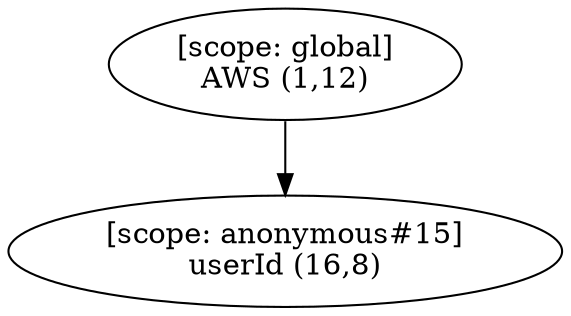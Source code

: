 digraph G {
  graph [ rankdir =TB ];
subgraph global {
  graph [ label = "Scope [global]" ];
  "[scope: global]
AWS (1,12)";
}

subgraph anonymous_15 {
  graph [ label = "Scope [anonymous_15]" ];
  "[scope: anonymous#15]
userId (16,8)";
}

  "[scope: global]
AWS (1,12)" -> "[scope: anonymous#15]
userId (16,8)";
}
